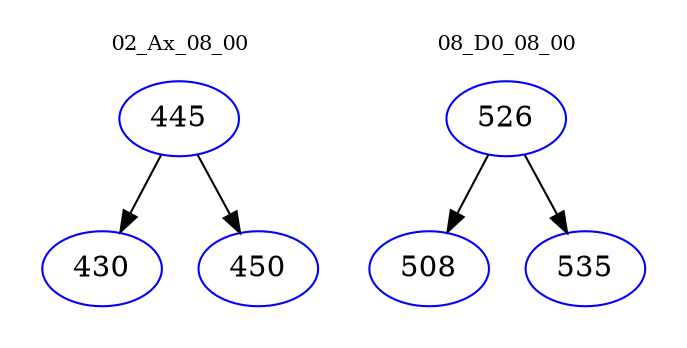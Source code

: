 digraph{
subgraph cluster_0 {
color = white
label = "02_Ax_08_00";
fontsize=10;
T0_445 [label="445", color="blue"]
T0_445 -> T0_430 [color="black"]
T0_430 [label="430", color="blue"]
T0_445 -> T0_450 [color="black"]
T0_450 [label="450", color="blue"]
}
subgraph cluster_1 {
color = white
label = "08_D0_08_00";
fontsize=10;
T1_526 [label="526", color="blue"]
T1_526 -> T1_508 [color="black"]
T1_508 [label="508", color="blue"]
T1_526 -> T1_535 [color="black"]
T1_535 [label="535", color="blue"]
}
}
